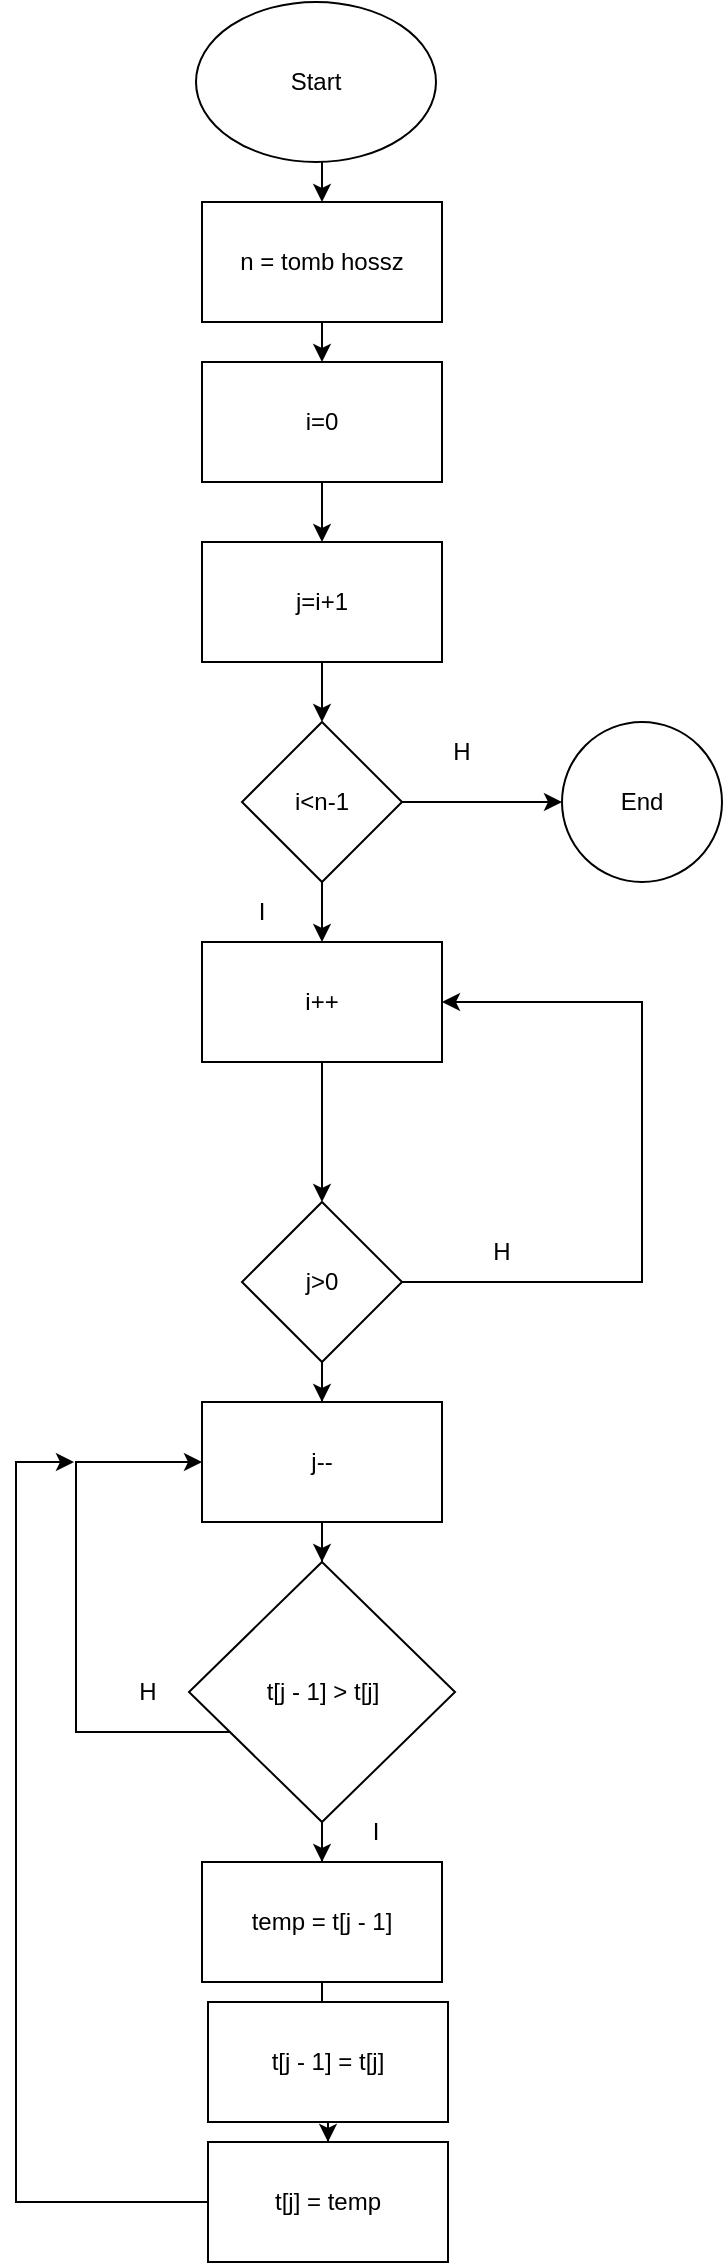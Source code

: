 <mxfile version="21.3.4" type="device">
  <diagram id="C5RBs43oDa-KdzZeNtuy" name="Page-1">
    <mxGraphModel dx="1687" dy="876" grid="1" gridSize="10" guides="1" tooltips="1" connect="1" arrows="1" fold="1" page="1" pageScale="1" pageWidth="827" pageHeight="1169" math="0" shadow="0">
      <root>
        <mxCell id="WIyWlLk6GJQsqaUBKTNV-0" />
        <mxCell id="WIyWlLk6GJQsqaUBKTNV-1" parent="WIyWlLk6GJQsqaUBKTNV-0" />
        <mxCell id="J72FVbuW-tCd0rZO3Z4A-33" value="" style="edgeStyle=orthogonalEdgeStyle;rounded=0;orthogonalLoop=1;jettySize=auto;html=1;" edge="1" parent="WIyWlLk6GJQsqaUBKTNV-1" source="J72FVbuW-tCd0rZO3Z4A-65" target="J72FVbuW-tCd0rZO3Z4A-36">
          <mxGeometry relative="1" as="geometry">
            <Array as="points">
              <mxPoint x="264" y="190" />
              <mxPoint x="264" y="190" />
            </Array>
          </mxGeometry>
        </mxCell>
        <mxCell id="J72FVbuW-tCd0rZO3Z4A-34" value="Start&lt;br&gt;" style="ellipse;whiteSpace=wrap;html=1;" vertex="1" parent="WIyWlLk6GJQsqaUBKTNV-1">
          <mxGeometry x="201" y="70" width="120" height="80" as="geometry" />
        </mxCell>
        <mxCell id="J72FVbuW-tCd0rZO3Z4A-35" value="" style="edgeStyle=orthogonalEdgeStyle;rounded=0;orthogonalLoop=1;jettySize=auto;html=1;" edge="1" parent="WIyWlLk6GJQsqaUBKTNV-1" source="J72FVbuW-tCd0rZO3Z4A-36" target="J72FVbuW-tCd0rZO3Z4A-38">
          <mxGeometry relative="1" as="geometry" />
        </mxCell>
        <mxCell id="J72FVbuW-tCd0rZO3Z4A-36" value="i=0" style="whiteSpace=wrap;html=1;" vertex="1" parent="WIyWlLk6GJQsqaUBKTNV-1">
          <mxGeometry x="204" y="250" width="120" height="60" as="geometry" />
        </mxCell>
        <mxCell id="J72FVbuW-tCd0rZO3Z4A-37" value="" style="edgeStyle=orthogonalEdgeStyle;rounded=0;orthogonalLoop=1;jettySize=auto;html=1;" edge="1" parent="WIyWlLk6GJQsqaUBKTNV-1" source="J72FVbuW-tCd0rZO3Z4A-38" target="J72FVbuW-tCd0rZO3Z4A-41">
          <mxGeometry relative="1" as="geometry" />
        </mxCell>
        <mxCell id="J72FVbuW-tCd0rZO3Z4A-38" value="j=i+1" style="whiteSpace=wrap;html=1;" vertex="1" parent="WIyWlLk6GJQsqaUBKTNV-1">
          <mxGeometry x="204" y="340" width="120" height="60" as="geometry" />
        </mxCell>
        <mxCell id="J72FVbuW-tCd0rZO3Z4A-39" value="" style="edgeStyle=orthogonalEdgeStyle;rounded=0;orthogonalLoop=1;jettySize=auto;html=1;" edge="1" parent="WIyWlLk6GJQsqaUBKTNV-1" source="J72FVbuW-tCd0rZO3Z4A-41" target="J72FVbuW-tCd0rZO3Z4A-42">
          <mxGeometry relative="1" as="geometry" />
        </mxCell>
        <mxCell id="J72FVbuW-tCd0rZO3Z4A-40" value="" style="edgeStyle=orthogonalEdgeStyle;rounded=0;orthogonalLoop=1;jettySize=auto;html=1;" edge="1" parent="WIyWlLk6GJQsqaUBKTNV-1" source="J72FVbuW-tCd0rZO3Z4A-41" target="J72FVbuW-tCd0rZO3Z4A-45">
          <mxGeometry relative="1" as="geometry" />
        </mxCell>
        <mxCell id="J72FVbuW-tCd0rZO3Z4A-41" value="i&amp;lt;n-1" style="rhombus;whiteSpace=wrap;html=1;" vertex="1" parent="WIyWlLk6GJQsqaUBKTNV-1">
          <mxGeometry x="224" y="430" width="80" height="80" as="geometry" />
        </mxCell>
        <mxCell id="J72FVbuW-tCd0rZO3Z4A-42" value="End&lt;br&gt;" style="ellipse;whiteSpace=wrap;html=1;" vertex="1" parent="WIyWlLk6GJQsqaUBKTNV-1">
          <mxGeometry x="384" y="430" width="80" height="80" as="geometry" />
        </mxCell>
        <mxCell id="J72FVbuW-tCd0rZO3Z4A-43" value="H&lt;br&gt;" style="text;html=1;strokeColor=none;fillColor=none;align=center;verticalAlign=middle;whiteSpace=wrap;rounded=0;" vertex="1" parent="WIyWlLk6GJQsqaUBKTNV-1">
          <mxGeometry x="304" y="430" width="60" height="30" as="geometry" />
        </mxCell>
        <mxCell id="J72FVbuW-tCd0rZO3Z4A-44" value="" style="edgeStyle=orthogonalEdgeStyle;rounded=0;orthogonalLoop=1;jettySize=auto;html=1;" edge="1" parent="WIyWlLk6GJQsqaUBKTNV-1" source="J72FVbuW-tCd0rZO3Z4A-45" target="J72FVbuW-tCd0rZO3Z4A-49">
          <mxGeometry relative="1" as="geometry" />
        </mxCell>
        <mxCell id="J72FVbuW-tCd0rZO3Z4A-45" value="i++&lt;br&gt;" style="whiteSpace=wrap;html=1;" vertex="1" parent="WIyWlLk6GJQsqaUBKTNV-1">
          <mxGeometry x="204" y="540" width="120" height="60" as="geometry" />
        </mxCell>
        <mxCell id="J72FVbuW-tCd0rZO3Z4A-46" value="I&lt;br&gt;" style="text;html=1;strokeColor=none;fillColor=none;align=center;verticalAlign=middle;whiteSpace=wrap;rounded=0;" vertex="1" parent="WIyWlLk6GJQsqaUBKTNV-1">
          <mxGeometry x="204" y="510" width="60" height="30" as="geometry" />
        </mxCell>
        <mxCell id="J72FVbuW-tCd0rZO3Z4A-47" style="edgeStyle=orthogonalEdgeStyle;rounded=0;orthogonalLoop=1;jettySize=auto;html=1;entryX=1;entryY=0.5;entryDx=0;entryDy=0;" edge="1" parent="WIyWlLk6GJQsqaUBKTNV-1" source="J72FVbuW-tCd0rZO3Z4A-49" target="J72FVbuW-tCd0rZO3Z4A-45">
          <mxGeometry relative="1" as="geometry">
            <Array as="points">
              <mxPoint x="424" y="710" />
              <mxPoint x="424" y="570" />
            </Array>
          </mxGeometry>
        </mxCell>
        <mxCell id="J72FVbuW-tCd0rZO3Z4A-48" value="" style="edgeStyle=orthogonalEdgeStyle;rounded=0;orthogonalLoop=1;jettySize=auto;html=1;" edge="1" parent="WIyWlLk6GJQsqaUBKTNV-1" source="J72FVbuW-tCd0rZO3Z4A-49" target="J72FVbuW-tCd0rZO3Z4A-52">
          <mxGeometry relative="1" as="geometry" />
        </mxCell>
        <mxCell id="J72FVbuW-tCd0rZO3Z4A-49" value="j&amp;gt;0" style="rhombus;whiteSpace=wrap;html=1;" vertex="1" parent="WIyWlLk6GJQsqaUBKTNV-1">
          <mxGeometry x="224" y="670" width="80" height="80" as="geometry" />
        </mxCell>
        <mxCell id="J72FVbuW-tCd0rZO3Z4A-50" value="H" style="text;html=1;strokeColor=none;fillColor=none;align=center;verticalAlign=middle;whiteSpace=wrap;rounded=0;" vertex="1" parent="WIyWlLk6GJQsqaUBKTNV-1">
          <mxGeometry x="324" y="680" width="60" height="30" as="geometry" />
        </mxCell>
        <mxCell id="J72FVbuW-tCd0rZO3Z4A-51" value="" style="edgeStyle=orthogonalEdgeStyle;rounded=0;orthogonalLoop=1;jettySize=auto;html=1;" edge="1" parent="WIyWlLk6GJQsqaUBKTNV-1" source="J72FVbuW-tCd0rZO3Z4A-52" target="J72FVbuW-tCd0rZO3Z4A-55">
          <mxGeometry relative="1" as="geometry" />
        </mxCell>
        <mxCell id="J72FVbuW-tCd0rZO3Z4A-52" value="j--" style="whiteSpace=wrap;html=1;" vertex="1" parent="WIyWlLk6GJQsqaUBKTNV-1">
          <mxGeometry x="204" y="770" width="120" height="60" as="geometry" />
        </mxCell>
        <mxCell id="J72FVbuW-tCd0rZO3Z4A-53" value="" style="edgeStyle=orthogonalEdgeStyle;rounded=0;orthogonalLoop=1;jettySize=auto;html=1;" edge="1" parent="WIyWlLk6GJQsqaUBKTNV-1" source="J72FVbuW-tCd0rZO3Z4A-55" target="J72FVbuW-tCd0rZO3Z4A-57">
          <mxGeometry relative="1" as="geometry" />
        </mxCell>
        <mxCell id="J72FVbuW-tCd0rZO3Z4A-54" style="edgeStyle=orthogonalEdgeStyle;rounded=0;orthogonalLoop=1;jettySize=auto;html=1;entryX=0;entryY=0.5;entryDx=0;entryDy=0;" edge="1" parent="WIyWlLk6GJQsqaUBKTNV-1" source="J72FVbuW-tCd0rZO3Z4A-55" target="J72FVbuW-tCd0rZO3Z4A-52">
          <mxGeometry relative="1" as="geometry">
            <mxPoint x="140" y="700" as="targetPoint" />
            <Array as="points">
              <mxPoint x="141" y="935" />
              <mxPoint x="141" y="800" />
            </Array>
          </mxGeometry>
        </mxCell>
        <mxCell id="J72FVbuW-tCd0rZO3Z4A-55" value="t[j - 1] &amp;gt; t[j]" style="rhombus;whiteSpace=wrap;html=1;" vertex="1" parent="WIyWlLk6GJQsqaUBKTNV-1">
          <mxGeometry x="197.5" y="850" width="133" height="130" as="geometry" />
        </mxCell>
        <mxCell id="J72FVbuW-tCd0rZO3Z4A-56" value="" style="edgeStyle=orthogonalEdgeStyle;rounded=0;orthogonalLoop=1;jettySize=auto;html=1;" edge="1" parent="WIyWlLk6GJQsqaUBKTNV-1" source="J72FVbuW-tCd0rZO3Z4A-57" target="J72FVbuW-tCd0rZO3Z4A-59">
          <mxGeometry relative="1" as="geometry" />
        </mxCell>
        <mxCell id="J72FVbuW-tCd0rZO3Z4A-57" value="temp = t[j - 1]" style="whiteSpace=wrap;html=1;" vertex="1" parent="WIyWlLk6GJQsqaUBKTNV-1">
          <mxGeometry x="204" y="1000" width="120" height="60" as="geometry" />
        </mxCell>
        <mxCell id="J72FVbuW-tCd0rZO3Z4A-58" value="" style="edgeStyle=orthogonalEdgeStyle;rounded=0;orthogonalLoop=1;jettySize=auto;html=1;" edge="1" parent="WIyWlLk6GJQsqaUBKTNV-1" source="J72FVbuW-tCd0rZO3Z4A-59" target="J72FVbuW-tCd0rZO3Z4A-61">
          <mxGeometry relative="1" as="geometry" />
        </mxCell>
        <mxCell id="J72FVbuW-tCd0rZO3Z4A-59" value="t[j - 1] = t[j]" style="whiteSpace=wrap;html=1;" vertex="1" parent="WIyWlLk6GJQsqaUBKTNV-1">
          <mxGeometry x="207" y="1070" width="120" height="60" as="geometry" />
        </mxCell>
        <mxCell id="J72FVbuW-tCd0rZO3Z4A-60" style="edgeStyle=orthogonalEdgeStyle;rounded=0;orthogonalLoop=1;jettySize=auto;html=1;" edge="1" parent="WIyWlLk6GJQsqaUBKTNV-1" source="J72FVbuW-tCd0rZO3Z4A-61">
          <mxGeometry relative="1" as="geometry">
            <mxPoint x="140" y="800" as="targetPoint" />
            <Array as="points">
              <mxPoint x="111" y="1170" />
            </Array>
          </mxGeometry>
        </mxCell>
        <mxCell id="J72FVbuW-tCd0rZO3Z4A-61" value="t[j] = temp" style="whiteSpace=wrap;html=1;" vertex="1" parent="WIyWlLk6GJQsqaUBKTNV-1">
          <mxGeometry x="207" y="1140" width="120" height="60" as="geometry" />
        </mxCell>
        <mxCell id="J72FVbuW-tCd0rZO3Z4A-62" value="I&lt;br&gt;" style="text;html=1;strokeColor=none;fillColor=none;align=center;verticalAlign=middle;whiteSpace=wrap;rounded=0;" vertex="1" parent="WIyWlLk6GJQsqaUBKTNV-1">
          <mxGeometry x="261" y="970" width="60" height="30" as="geometry" />
        </mxCell>
        <mxCell id="J72FVbuW-tCd0rZO3Z4A-63" value="H&lt;br&gt;" style="text;html=1;strokeColor=none;fillColor=none;align=center;verticalAlign=middle;whiteSpace=wrap;rounded=0;" vertex="1" parent="WIyWlLk6GJQsqaUBKTNV-1">
          <mxGeometry x="147" y="900" width="60" height="30" as="geometry" />
        </mxCell>
        <mxCell id="J72FVbuW-tCd0rZO3Z4A-64" value="" style="edgeStyle=orthogonalEdgeStyle;rounded=0;orthogonalLoop=1;jettySize=auto;html=1;" edge="1" parent="WIyWlLk6GJQsqaUBKTNV-1" source="J72FVbuW-tCd0rZO3Z4A-34" target="J72FVbuW-tCd0rZO3Z4A-65">
          <mxGeometry relative="1" as="geometry">
            <mxPoint x="264" y="160" as="sourcePoint" />
            <mxPoint x="264" y="250" as="targetPoint" />
            <Array as="points">
              <mxPoint x="264" y="160" />
              <mxPoint x="264" y="160" />
            </Array>
          </mxGeometry>
        </mxCell>
        <mxCell id="J72FVbuW-tCd0rZO3Z4A-65" value="n = tomb hossz" style="rounded=0;whiteSpace=wrap;html=1;" vertex="1" parent="WIyWlLk6GJQsqaUBKTNV-1">
          <mxGeometry x="204" y="170" width="120" height="60" as="geometry" />
        </mxCell>
      </root>
    </mxGraphModel>
  </diagram>
</mxfile>
